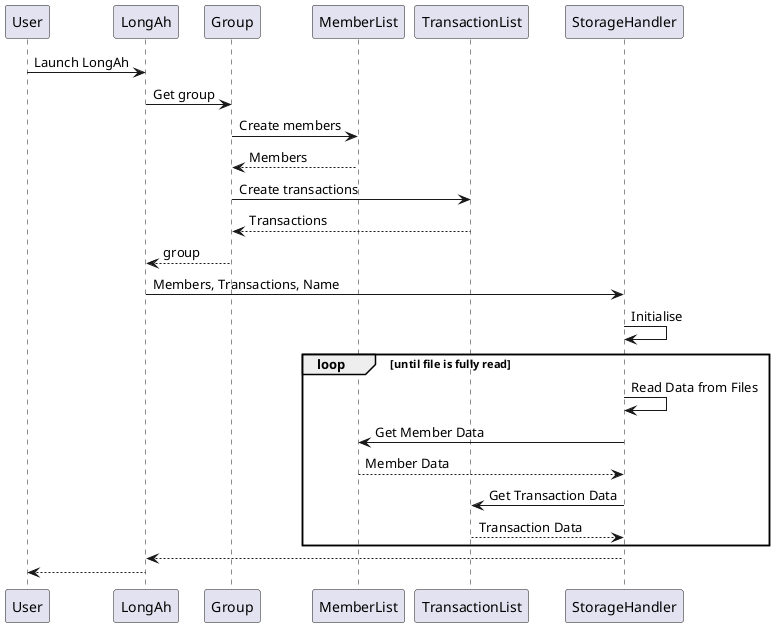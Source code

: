 @startuml
participant User
participant LongAh
participant Group
participant MemberList
participant TransactionList
participant StorageHandler

User -> LongAh: Launch LongAh
LongAh -> Group: Get group
Group -> MemberList: Create members
MemberList --> Group: Members
Group -> TransactionList: Create transactions
TransactionList --> Group: Transactions
Group --> LongAh: group
LongAh -> StorageHandler: Members, Transactions, Name
StorageHandler -> StorageHandler: Initialise 
loop until file is fully read
StorageHandler -> StorageHandler: Read Data from Files
StorageHandler -> MemberList: Get Member Data
MemberList --> StorageHandler : Member Data
StorageHandler -> TransactionList: Get Transaction Data
TransactionList --> StorageHandler : Transaction Data
end
StorageHandler --> LongAh
LongAh --> User
@enduml